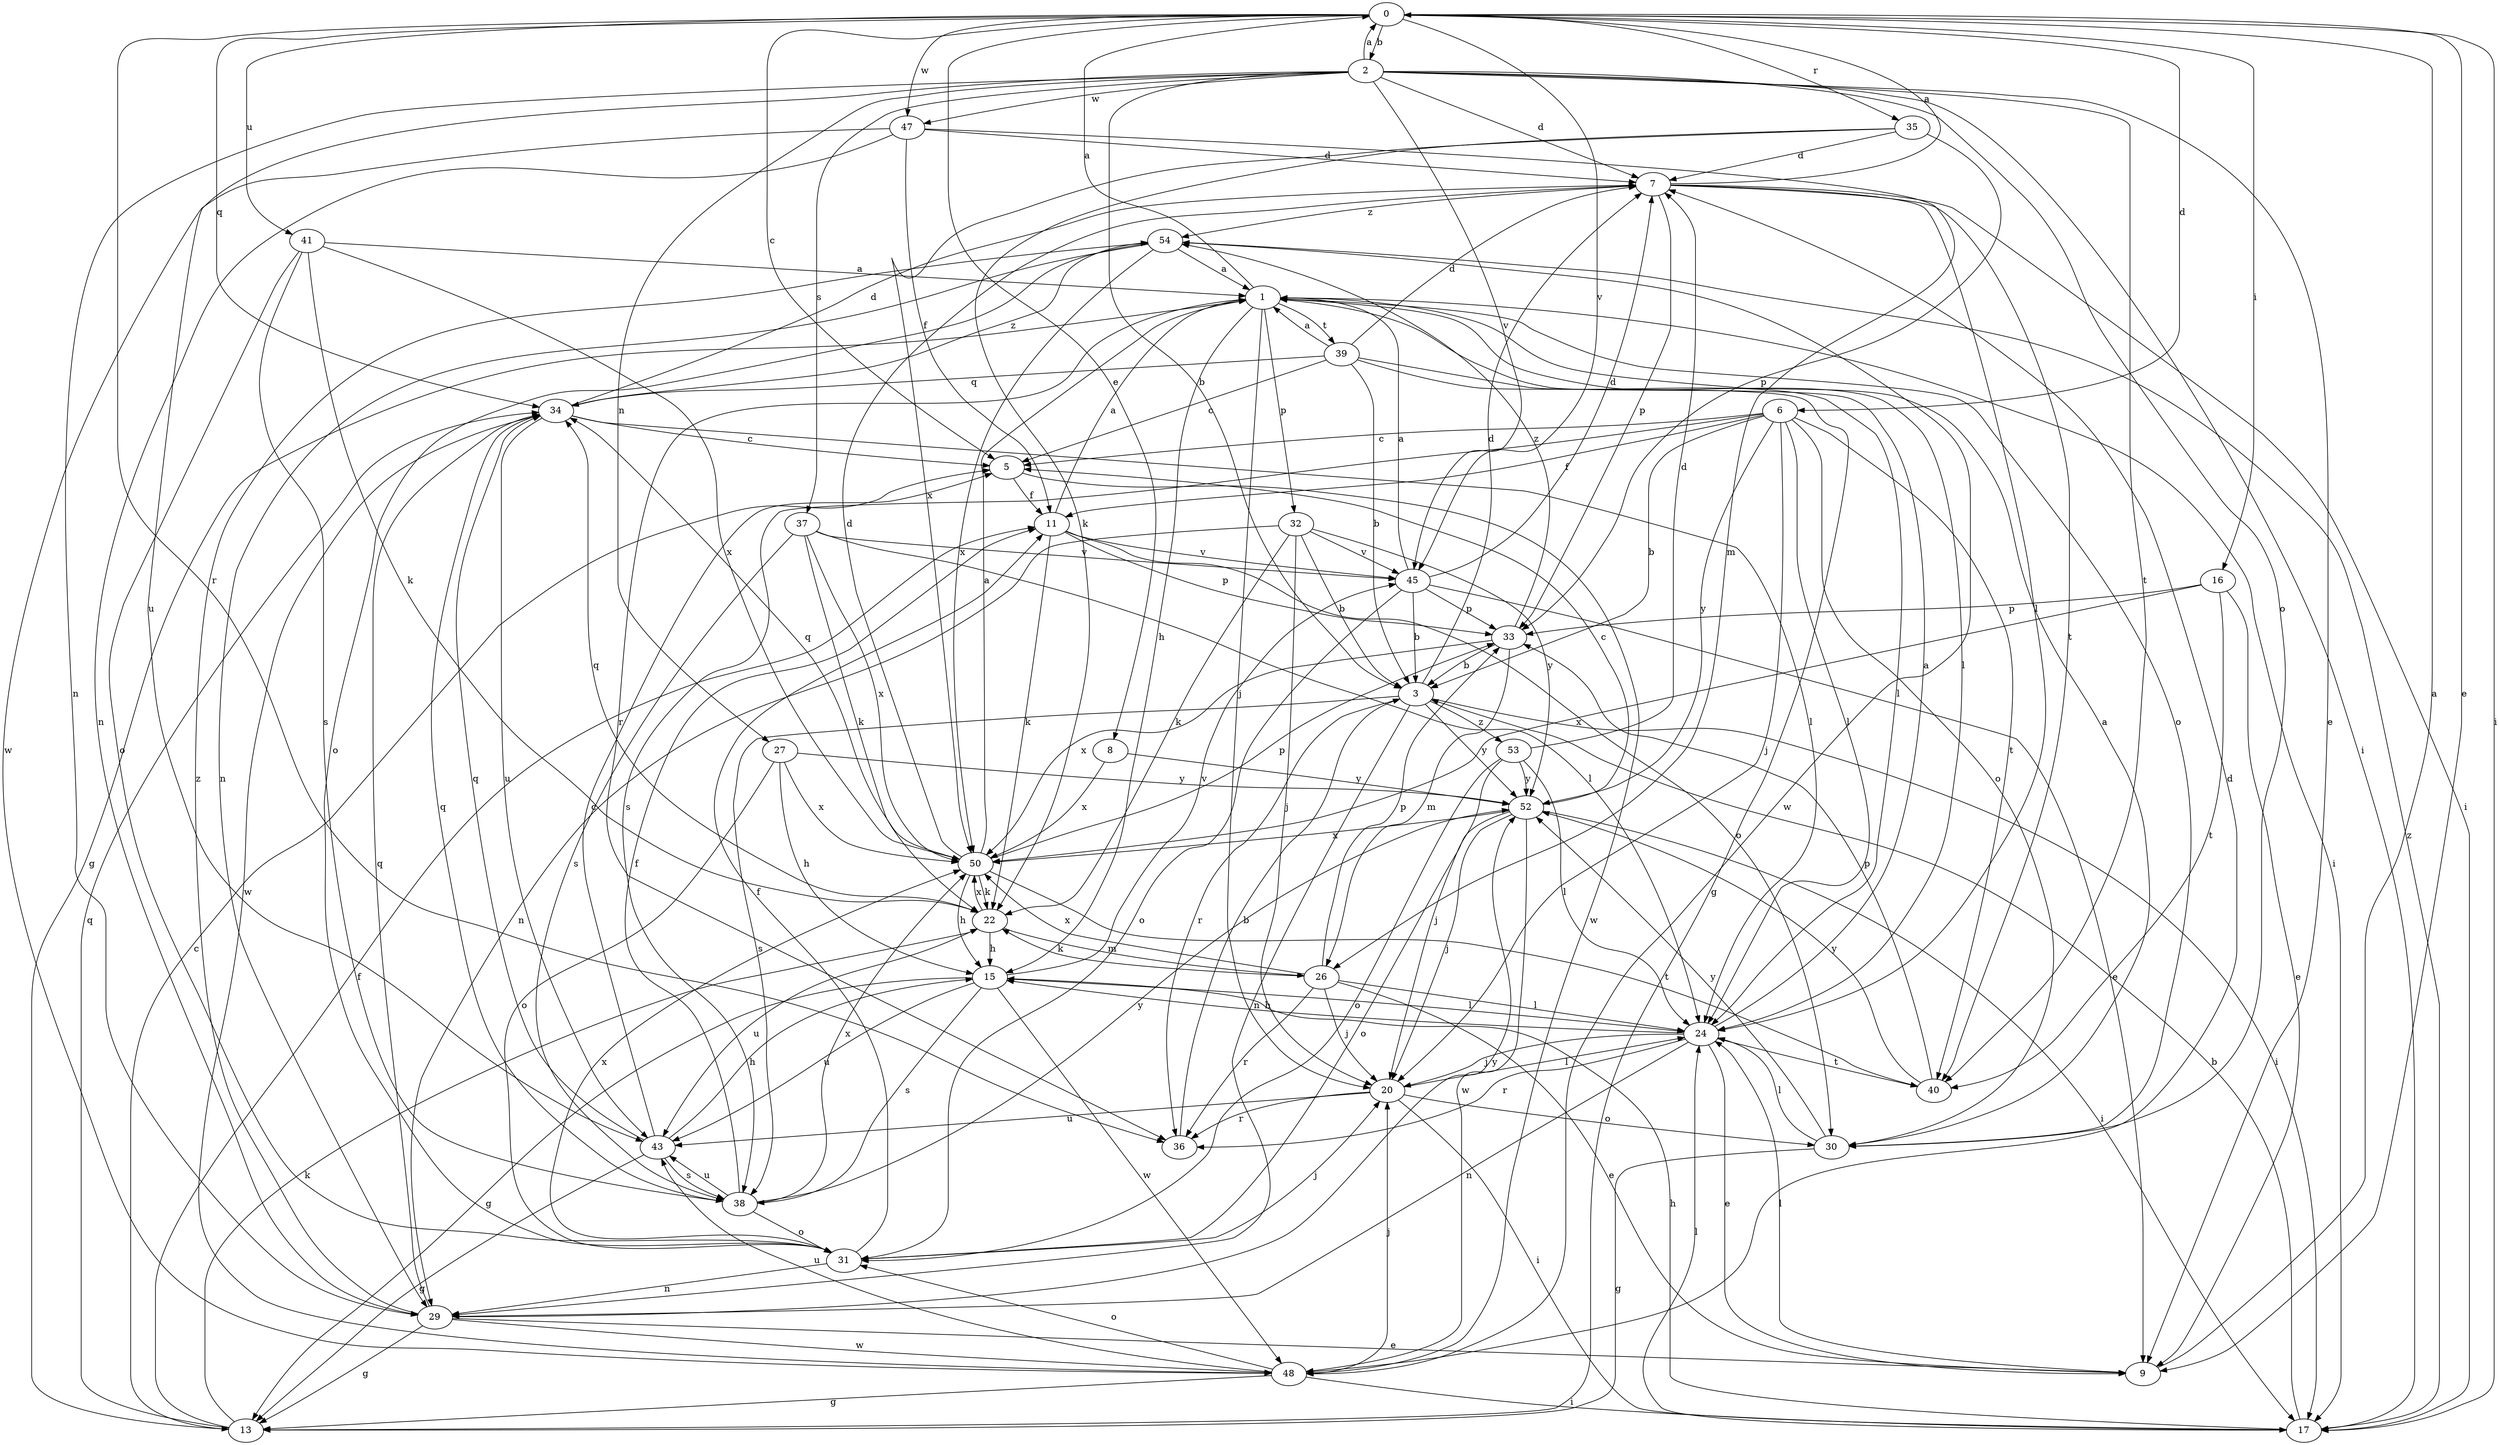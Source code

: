 strict digraph  {
0;
1;
2;
3;
5;
6;
7;
8;
9;
11;
13;
15;
16;
17;
20;
22;
24;
26;
27;
29;
30;
31;
32;
33;
34;
35;
36;
37;
38;
39;
40;
41;
43;
45;
47;
48;
50;
52;
53;
54;
0 -> 2  [label=b];
0 -> 5  [label=c];
0 -> 6  [label=d];
0 -> 8  [label=e];
0 -> 9  [label=e];
0 -> 16  [label=i];
0 -> 17  [label=i];
0 -> 34  [label=q];
0 -> 35  [label=r];
0 -> 36  [label=r];
0 -> 41  [label=u];
0 -> 45  [label=v];
0 -> 47  [label=w];
1 -> 0  [label=a];
1 -> 13  [label=g];
1 -> 15  [label=h];
1 -> 17  [label=i];
1 -> 20  [label=j];
1 -> 24  [label=l];
1 -> 30  [label=o];
1 -> 32  [label=p];
1 -> 36  [label=r];
1 -> 39  [label=t];
2 -> 0  [label=a];
2 -> 3  [label=b];
2 -> 7  [label=d];
2 -> 9  [label=e];
2 -> 17  [label=i];
2 -> 27  [label=n];
2 -> 29  [label=n];
2 -> 30  [label=o];
2 -> 37  [label=s];
2 -> 40  [label=t];
2 -> 43  [label=u];
2 -> 45  [label=v];
2 -> 47  [label=w];
3 -> 7  [label=d];
3 -> 17  [label=i];
3 -> 29  [label=n];
3 -> 36  [label=r];
3 -> 38  [label=s];
3 -> 52  [label=y];
3 -> 53  [label=z];
5 -> 11  [label=f];
5 -> 48  [label=w];
6 -> 3  [label=b];
6 -> 5  [label=c];
6 -> 11  [label=f];
6 -> 20  [label=j];
6 -> 24  [label=l];
6 -> 30  [label=o];
6 -> 38  [label=s];
6 -> 40  [label=t];
6 -> 52  [label=y];
7 -> 0  [label=a];
7 -> 17  [label=i];
7 -> 24  [label=l];
7 -> 33  [label=p];
7 -> 40  [label=t];
7 -> 54  [label=z];
8 -> 50  [label=x];
8 -> 52  [label=y];
9 -> 0  [label=a];
9 -> 24  [label=l];
11 -> 1  [label=a];
11 -> 22  [label=k];
11 -> 30  [label=o];
11 -> 33  [label=p];
11 -> 45  [label=v];
13 -> 5  [label=c];
13 -> 11  [label=f];
13 -> 22  [label=k];
13 -> 34  [label=q];
15 -> 13  [label=g];
15 -> 24  [label=l];
15 -> 38  [label=s];
15 -> 43  [label=u];
15 -> 45  [label=v];
15 -> 48  [label=w];
16 -> 9  [label=e];
16 -> 33  [label=p];
16 -> 40  [label=t];
16 -> 50  [label=x];
17 -> 3  [label=b];
17 -> 15  [label=h];
17 -> 24  [label=l];
17 -> 54  [label=z];
20 -> 17  [label=i];
20 -> 24  [label=l];
20 -> 30  [label=o];
20 -> 36  [label=r];
20 -> 43  [label=u];
22 -> 15  [label=h];
22 -> 26  [label=m];
22 -> 34  [label=q];
22 -> 43  [label=u];
22 -> 50  [label=x];
24 -> 1  [label=a];
24 -> 9  [label=e];
24 -> 15  [label=h];
24 -> 20  [label=j];
24 -> 29  [label=n];
24 -> 36  [label=r];
24 -> 40  [label=t];
26 -> 9  [label=e];
26 -> 20  [label=j];
26 -> 22  [label=k];
26 -> 24  [label=l];
26 -> 33  [label=p];
26 -> 36  [label=r];
26 -> 50  [label=x];
27 -> 15  [label=h];
27 -> 31  [label=o];
27 -> 50  [label=x];
27 -> 52  [label=y];
29 -> 9  [label=e];
29 -> 13  [label=g];
29 -> 34  [label=q];
29 -> 48  [label=w];
29 -> 52  [label=y];
29 -> 54  [label=z];
30 -> 1  [label=a];
30 -> 13  [label=g];
30 -> 24  [label=l];
30 -> 52  [label=y];
31 -> 11  [label=f];
31 -> 20  [label=j];
31 -> 29  [label=n];
31 -> 50  [label=x];
32 -> 3  [label=b];
32 -> 20  [label=j];
32 -> 22  [label=k];
32 -> 29  [label=n];
32 -> 45  [label=v];
32 -> 52  [label=y];
33 -> 3  [label=b];
33 -> 26  [label=m];
33 -> 50  [label=x];
33 -> 54  [label=z];
34 -> 5  [label=c];
34 -> 7  [label=d];
34 -> 24  [label=l];
34 -> 43  [label=u];
34 -> 48  [label=w];
34 -> 54  [label=z];
35 -> 7  [label=d];
35 -> 22  [label=k];
35 -> 33  [label=p];
35 -> 50  [label=x];
36 -> 3  [label=b];
37 -> 22  [label=k];
37 -> 24  [label=l];
37 -> 38  [label=s];
37 -> 45  [label=v];
37 -> 50  [label=x];
38 -> 11  [label=f];
38 -> 31  [label=o];
38 -> 34  [label=q];
38 -> 43  [label=u];
38 -> 50  [label=x];
38 -> 52  [label=y];
39 -> 1  [label=a];
39 -> 3  [label=b];
39 -> 5  [label=c];
39 -> 7  [label=d];
39 -> 13  [label=g];
39 -> 24  [label=l];
39 -> 34  [label=q];
40 -> 33  [label=p];
40 -> 52  [label=y];
41 -> 1  [label=a];
41 -> 22  [label=k];
41 -> 31  [label=o];
41 -> 38  [label=s];
41 -> 50  [label=x];
43 -> 5  [label=c];
43 -> 13  [label=g];
43 -> 15  [label=h];
43 -> 34  [label=q];
43 -> 38  [label=s];
45 -> 1  [label=a];
45 -> 3  [label=b];
45 -> 7  [label=d];
45 -> 9  [label=e];
45 -> 31  [label=o];
45 -> 33  [label=p];
47 -> 7  [label=d];
47 -> 11  [label=f];
47 -> 26  [label=m];
47 -> 29  [label=n];
47 -> 48  [label=w];
48 -> 7  [label=d];
48 -> 13  [label=g];
48 -> 17  [label=i];
48 -> 20  [label=j];
48 -> 31  [label=o];
48 -> 43  [label=u];
50 -> 1  [label=a];
50 -> 7  [label=d];
50 -> 15  [label=h];
50 -> 22  [label=k];
50 -> 33  [label=p];
50 -> 34  [label=q];
50 -> 40  [label=t];
52 -> 5  [label=c];
52 -> 17  [label=i];
52 -> 20  [label=j];
52 -> 31  [label=o];
52 -> 48  [label=w];
52 -> 50  [label=x];
53 -> 7  [label=d];
53 -> 20  [label=j];
53 -> 24  [label=l];
53 -> 31  [label=o];
53 -> 52  [label=y];
54 -> 1  [label=a];
54 -> 29  [label=n];
54 -> 31  [label=o];
54 -> 48  [label=w];
54 -> 50  [label=x];
}
